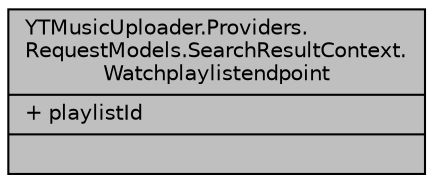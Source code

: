 digraph "YTMusicUploader.Providers.RequestModels.SearchResultContext.Watchplaylistendpoint"
{
 // LATEX_PDF_SIZE
  edge [fontname="Helvetica",fontsize="10",labelfontname="Helvetica",labelfontsize="10"];
  node [fontname="Helvetica",fontsize="10",shape=record];
  Node1 [label="{YTMusicUploader.Providers.\lRequestModels.SearchResultContext.\lWatchplaylistendpoint\n|+ playlistId\l|}",height=0.2,width=0.4,color="black", fillcolor="grey75", style="filled", fontcolor="black",tooltip=" "];
}
